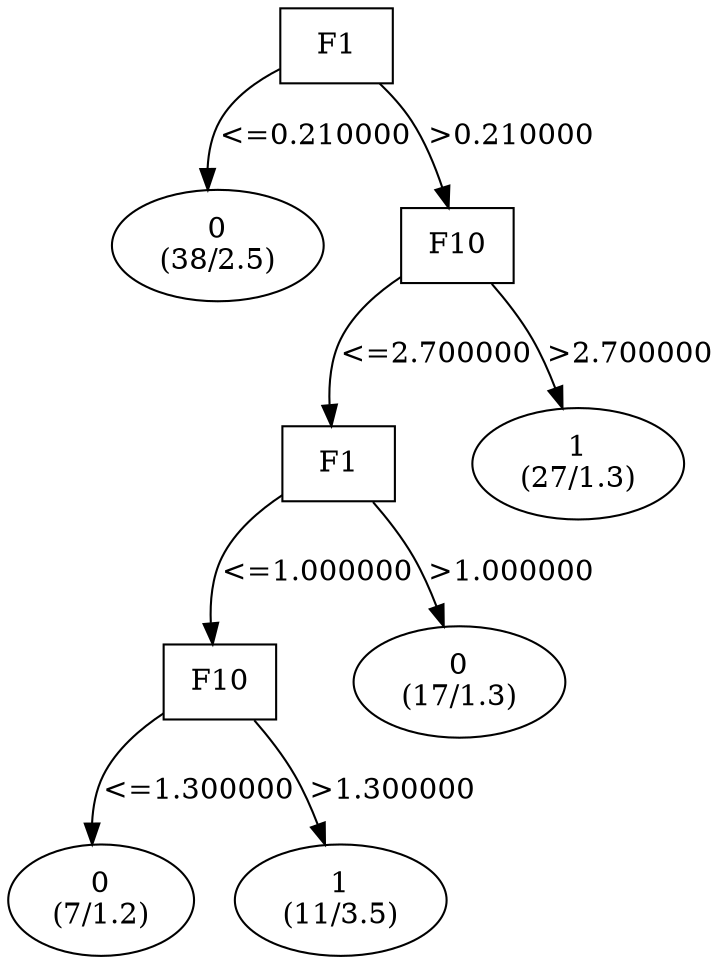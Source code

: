 digraph YaDT {
n0 [ shape=box, label="F1\n"]
n0 -> n1 [label="<=0.210000"]
n1 [ shape=ellipse, label="0\n(38/2.5)"]
n0 -> n2 [label=">0.210000"]
n2 [ shape=box, label="F10\n"]
n2 -> n3 [label="<=2.700000"]
n3 [ shape=box, label="F1\n"]
n3 -> n4 [label="<=1.000000"]
n4 [ shape=box, label="F10\n"]
n4 -> n5 [label="<=1.300000"]
n5 [ shape=ellipse, label="0\n(7/1.2)"]
n4 -> n6 [label=">1.300000"]
n6 [ shape=ellipse, label="1\n(11/3.5)"]
n3 -> n8 [label=">1.000000"]
n8 [ shape=ellipse, label="0\n(17/1.3)"]
n2 -> n10 [label=">2.700000"]
n10 [ shape=ellipse, label="1\n(27/1.3)"]
}
